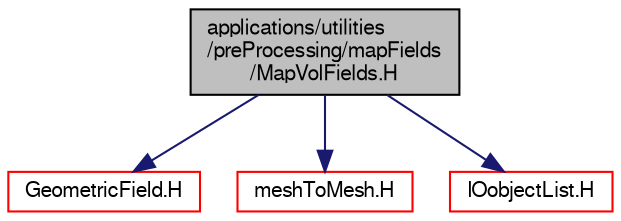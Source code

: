 digraph "applications/utilities/preProcessing/mapFields/MapVolFields.H"
{
  bgcolor="transparent";
  edge [fontname="FreeSans",fontsize="10",labelfontname="FreeSans",labelfontsize="10"];
  node [fontname="FreeSans",fontsize="10",shape=record];
  Node0 [label="applications/utilities\l/preProcessing/mapFields\l/MapVolFields.H",height=0.2,width=0.4,color="black", fillcolor="grey75", style="filled", fontcolor="black"];
  Node0 -> Node1 [color="midnightblue",fontsize="10",style="solid",fontname="FreeSans"];
  Node1 [label="GeometricField.H",height=0.2,width=0.4,color="red",URL="$a09809.html"];
  Node0 -> Node153 [color="midnightblue",fontsize="10",style="solid",fontname="FreeSans"];
  Node153 [label="meshToMesh.H",height=0.2,width=0.4,color="red",URL="$a14555.html"];
  Node0 -> Node293 [color="midnightblue",fontsize="10",style="solid",fontname="FreeSans"];
  Node293 [label="IOobjectList.H",height=0.2,width=0.4,color="red",URL="$a09005.html"];
}

